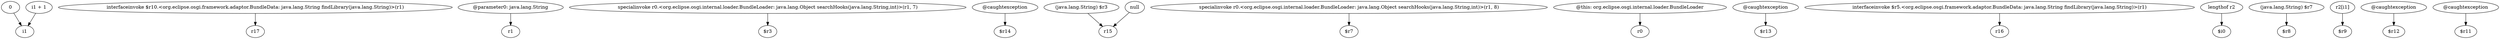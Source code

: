digraph g {
0[label="0"]
1[label="i1"]
0->1[label=""]
2[label="interfaceinvoke $r10.<org.eclipse.osgi.framework.adaptor.BundleData: java.lang.String findLibrary(java.lang.String)>(r1)"]
3[label="r17"]
2->3[label=""]
4[label="@parameter0: java.lang.String"]
5[label="r1"]
4->5[label=""]
6[label="specialinvoke r0.<org.eclipse.osgi.internal.loader.BundleLoader: java.lang.Object searchHooks(java.lang.String,int)>(r1, 7)"]
7[label="$r3"]
6->7[label=""]
8[label="@caughtexception"]
9[label="$r14"]
8->9[label=""]
10[label="(java.lang.String) $r3"]
11[label="r15"]
10->11[label=""]
12[label="specialinvoke r0.<org.eclipse.osgi.internal.loader.BundleLoader: java.lang.Object searchHooks(java.lang.String,int)>(r1, 8)"]
13[label="$r7"]
12->13[label=""]
14[label="@this: org.eclipse.osgi.internal.loader.BundleLoader"]
15[label="r0"]
14->15[label=""]
16[label="@caughtexception"]
17[label="$r13"]
16->17[label=""]
18[label="interfaceinvoke $r5.<org.eclipse.osgi.framework.adaptor.BundleData: java.lang.String findLibrary(java.lang.String)>(r1)"]
19[label="r16"]
18->19[label=""]
20[label="null"]
20->11[label=""]
21[label="lengthof r2"]
22[label="$i0"]
21->22[label=""]
23[label="(java.lang.String) $r7"]
24[label="$r8"]
23->24[label=""]
25[label="r2[i1]"]
26[label="$r9"]
25->26[label=""]
27[label="@caughtexception"]
28[label="$r12"]
27->28[label=""]
29[label="@caughtexception"]
30[label="$r11"]
29->30[label=""]
31[label="i1 + 1"]
31->1[label=""]
}